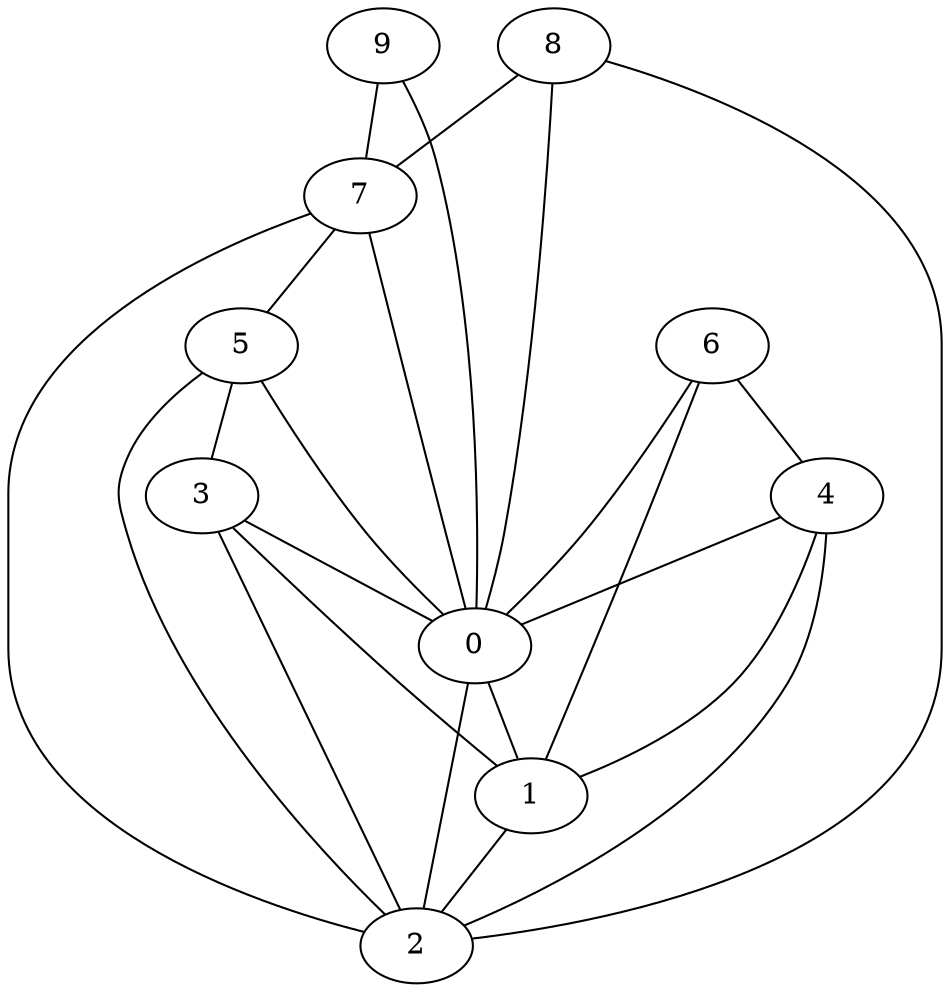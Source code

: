graph {
    0 [ label = "0" ]
    1 [ label = "1" ]
    2 [ label = "2" ]
    3 [ label = "3" ]
    4 [ label = "4" ]
    5 [ label = "5" ]
    6 [ label = "6" ]
    7 [ label = "7" ]
    8 [ label = "8" ]
    9 [ label = "9" ]
    0 -- 1 [ ]
    0 -- 2 [ ]
    1 -- 2 [ ]
    3 -- 0 [ ]
    3 -- 1 [ ]
    3 -- 2 [ ]
    4 -- 0 [ ]
    4 -- 1 [ ]
    4 -- 2 [ ]
    5 -- 0 [ ]
    5 -- 2 [ ]
    5 -- 3 [ ]
    6 -- 0 [ ]
    6 -- 1 [ ]
    6 -- 4 [ ]
    7 -- 0 [ ]
    7 -- 2 [ ]
    7 -- 5 [ ]
    8 -- 0 [ ]
    8 -- 2 [ ]
    8 -- 7 [ ]
    9 -- 0 [ ]
    9 -- 7 [ ]
}
